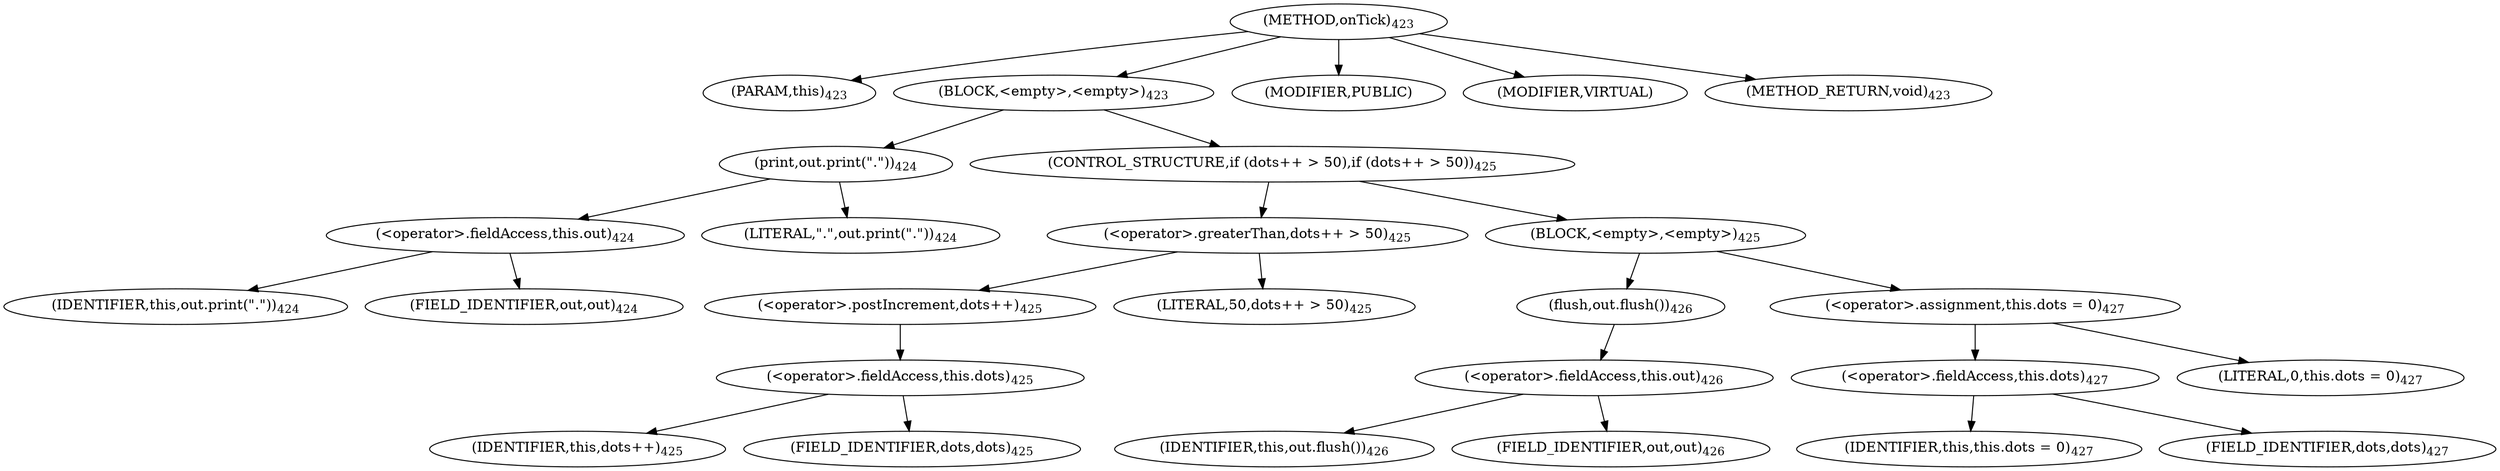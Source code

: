 digraph "onTick" {  
"797" [label = <(METHOD,onTick)<SUB>423</SUB>> ]
"798" [label = <(PARAM,this)<SUB>423</SUB>> ]
"799" [label = <(BLOCK,&lt;empty&gt;,&lt;empty&gt;)<SUB>423</SUB>> ]
"800" [label = <(print,out.print(&quot;.&quot;))<SUB>424</SUB>> ]
"801" [label = <(&lt;operator&gt;.fieldAccess,this.out)<SUB>424</SUB>> ]
"802" [label = <(IDENTIFIER,this,out.print(&quot;.&quot;))<SUB>424</SUB>> ]
"803" [label = <(FIELD_IDENTIFIER,out,out)<SUB>424</SUB>> ]
"804" [label = <(LITERAL,&quot;.&quot;,out.print(&quot;.&quot;))<SUB>424</SUB>> ]
"805" [label = <(CONTROL_STRUCTURE,if (dots++ &gt; 50),if (dots++ &gt; 50))<SUB>425</SUB>> ]
"806" [label = <(&lt;operator&gt;.greaterThan,dots++ &gt; 50)<SUB>425</SUB>> ]
"807" [label = <(&lt;operator&gt;.postIncrement,dots++)<SUB>425</SUB>> ]
"808" [label = <(&lt;operator&gt;.fieldAccess,this.dots)<SUB>425</SUB>> ]
"809" [label = <(IDENTIFIER,this,dots++)<SUB>425</SUB>> ]
"810" [label = <(FIELD_IDENTIFIER,dots,dots)<SUB>425</SUB>> ]
"811" [label = <(LITERAL,50,dots++ &gt; 50)<SUB>425</SUB>> ]
"812" [label = <(BLOCK,&lt;empty&gt;,&lt;empty&gt;)<SUB>425</SUB>> ]
"813" [label = <(flush,out.flush())<SUB>426</SUB>> ]
"814" [label = <(&lt;operator&gt;.fieldAccess,this.out)<SUB>426</SUB>> ]
"815" [label = <(IDENTIFIER,this,out.flush())<SUB>426</SUB>> ]
"816" [label = <(FIELD_IDENTIFIER,out,out)<SUB>426</SUB>> ]
"817" [label = <(&lt;operator&gt;.assignment,this.dots = 0)<SUB>427</SUB>> ]
"818" [label = <(&lt;operator&gt;.fieldAccess,this.dots)<SUB>427</SUB>> ]
"819" [label = <(IDENTIFIER,this,this.dots = 0)<SUB>427</SUB>> ]
"820" [label = <(FIELD_IDENTIFIER,dots,dots)<SUB>427</SUB>> ]
"821" [label = <(LITERAL,0,this.dots = 0)<SUB>427</SUB>> ]
"822" [label = <(MODIFIER,PUBLIC)> ]
"823" [label = <(MODIFIER,VIRTUAL)> ]
"824" [label = <(METHOD_RETURN,void)<SUB>423</SUB>> ]
  "797" -> "798" 
  "797" -> "799" 
  "797" -> "822" 
  "797" -> "823" 
  "797" -> "824" 
  "799" -> "800" 
  "799" -> "805" 
  "800" -> "801" 
  "800" -> "804" 
  "801" -> "802" 
  "801" -> "803" 
  "805" -> "806" 
  "805" -> "812" 
  "806" -> "807" 
  "806" -> "811" 
  "807" -> "808" 
  "808" -> "809" 
  "808" -> "810" 
  "812" -> "813" 
  "812" -> "817" 
  "813" -> "814" 
  "814" -> "815" 
  "814" -> "816" 
  "817" -> "818" 
  "817" -> "821" 
  "818" -> "819" 
  "818" -> "820" 
}
